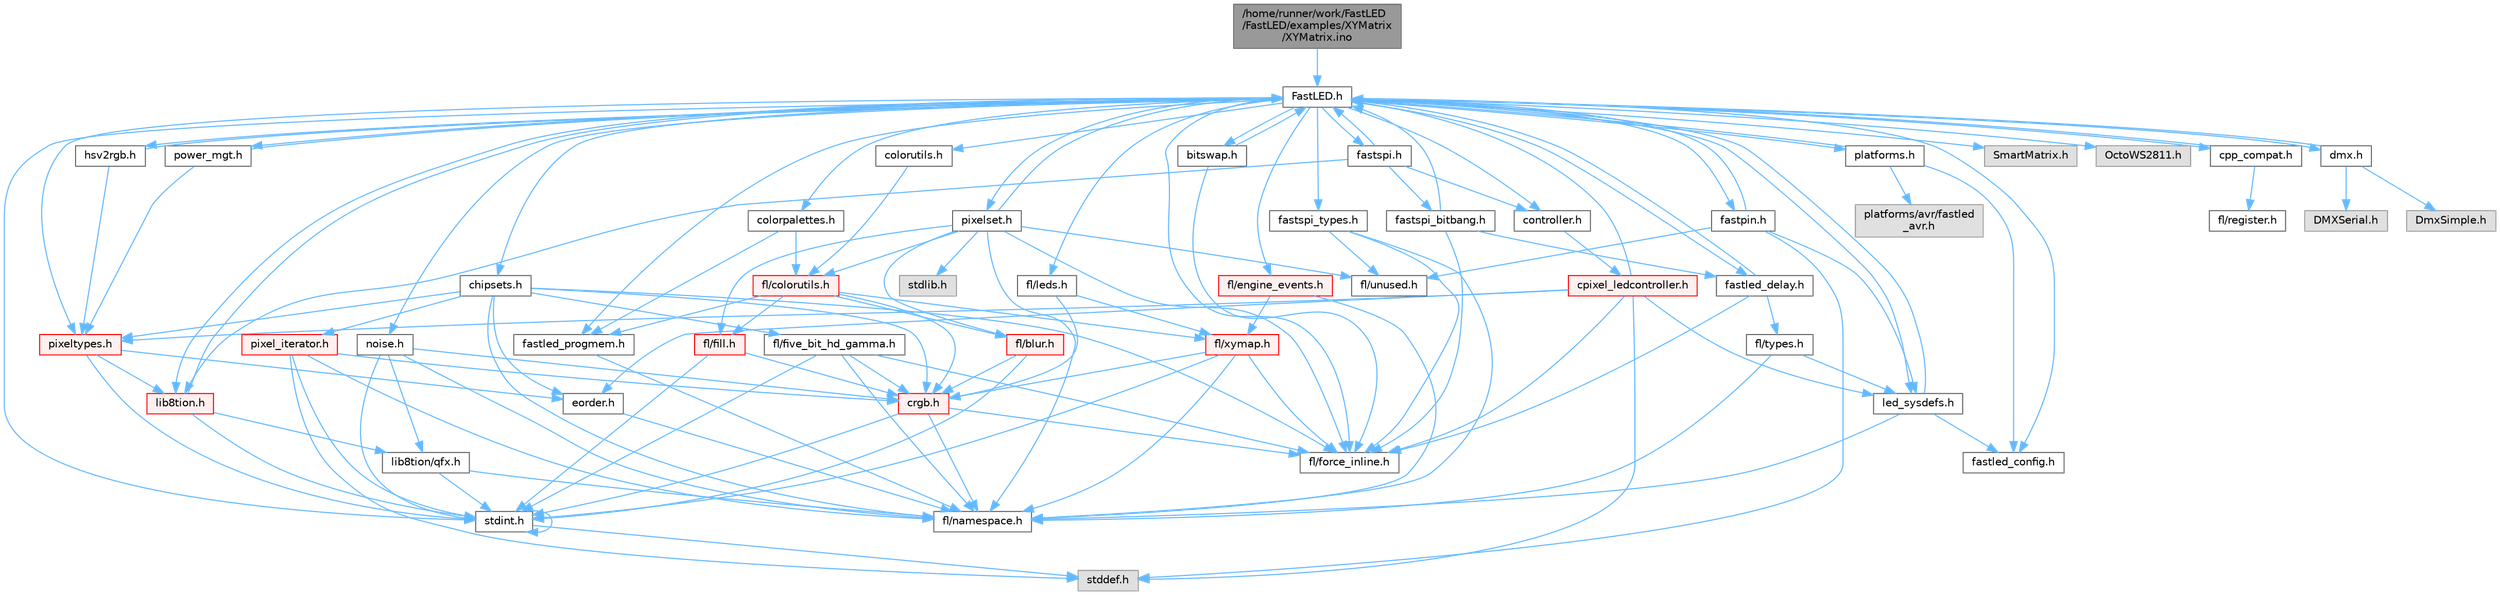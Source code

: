 digraph "/home/runner/work/FastLED/FastLED/examples/XYMatrix/XYMatrix.ino"
{
 // INTERACTIVE_SVG=YES
 // LATEX_PDF_SIZE
  bgcolor="transparent";
  edge [fontname=Helvetica,fontsize=10,labelfontname=Helvetica,labelfontsize=10];
  node [fontname=Helvetica,fontsize=10,shape=box,height=0.2,width=0.4];
  Node1 [id="Node000001",label="/home/runner/work/FastLED\l/FastLED/examples/XYMatrix\l/XYMatrix.ino",height=0.2,width=0.4,color="gray40", fillcolor="grey60", style="filled", fontcolor="black",tooltip="Demonstrates how to use an XY position helper function with a 2D matrix."];
  Node1 -> Node2 [id="edge1_Node000001_Node000002",color="steelblue1",style="solid",tooltip=" "];
  Node2 [id="Node000002",label="FastLED.h",height=0.2,width=0.4,color="grey40", fillcolor="white", style="filled",URL="$db/d97/_fast_l_e_d_8h.html",tooltip="central include file for FastLED, defines the CFastLED class/object"];
  Node2 -> Node3 [id="edge2_Node000002_Node000003",color="steelblue1",style="solid",tooltip=" "];
  Node3 [id="Node000003",label="stdint.h",height=0.2,width=0.4,color="grey40", fillcolor="white", style="filled",URL="$df/dd8/stdint_8h.html",tooltip=" "];
  Node3 -> Node4 [id="edge3_Node000003_Node000004",color="steelblue1",style="solid",tooltip=" "];
  Node4 [id="Node000004",label="stddef.h",height=0.2,width=0.4,color="grey60", fillcolor="#E0E0E0", style="filled",tooltip=" "];
  Node3 -> Node3 [id="edge4_Node000003_Node000003",color="steelblue1",style="solid",tooltip=" "];
  Node2 -> Node5 [id="edge5_Node000002_Node000005",color="steelblue1",style="solid",tooltip=" "];
  Node5 [id="Node000005",label="SmartMatrix.h",height=0.2,width=0.4,color="grey60", fillcolor="#E0E0E0", style="filled",tooltip=" "];
  Node2 -> Node6 [id="edge6_Node000002_Node000006",color="steelblue1",style="solid",tooltip=" "];
  Node6 [id="Node000006",label="OctoWS2811.h",height=0.2,width=0.4,color="grey60", fillcolor="#E0E0E0", style="filled",tooltip=" "];
  Node2 -> Node7 [id="edge7_Node000002_Node000007",color="steelblue1",style="solid",tooltip=" "];
  Node7 [id="Node000007",label="fl/force_inline.h",height=0.2,width=0.4,color="grey40", fillcolor="white", style="filled",URL="$d4/d64/force__inline_8h.html",tooltip=" "];
  Node2 -> Node8 [id="edge8_Node000002_Node000008",color="steelblue1",style="solid",tooltip=" "];
  Node8 [id="Node000008",label="cpp_compat.h",height=0.2,width=0.4,color="grey40", fillcolor="white", style="filled",URL="$d9/d13/cpp__compat_8h.html",tooltip="Compatibility functions based on C++ version."];
  Node8 -> Node2 [id="edge9_Node000008_Node000002",color="steelblue1",style="solid",tooltip=" "];
  Node8 -> Node9 [id="edge10_Node000008_Node000009",color="steelblue1",style="solid",tooltip=" "];
  Node9 [id="Node000009",label="fl/register.h",height=0.2,width=0.4,color="grey40", fillcolor="white", style="filled",URL="$df/d80/register_8h.html",tooltip=" "];
  Node2 -> Node10 [id="edge11_Node000002_Node000010",color="steelblue1",style="solid",tooltip=" "];
  Node10 [id="Node000010",label="fastled_config.h",height=0.2,width=0.4,color="grey40", fillcolor="white", style="filled",URL="$d5/d11/fastled__config_8h.html",tooltip="Contains definitions that can be used to configure FastLED at compile time."];
  Node2 -> Node11 [id="edge12_Node000002_Node000011",color="steelblue1",style="solid",tooltip=" "];
  Node11 [id="Node000011",label="led_sysdefs.h",height=0.2,width=0.4,color="grey40", fillcolor="white", style="filled",URL="$d9/d3e/led__sysdefs_8h.html",tooltip="Determines which platform system definitions to include."];
  Node11 -> Node2 [id="edge13_Node000011_Node000002",color="steelblue1",style="solid",tooltip=" "];
  Node11 -> Node10 [id="edge14_Node000011_Node000010",color="steelblue1",style="solid",tooltip=" "];
  Node11 -> Node12 [id="edge15_Node000011_Node000012",color="steelblue1",style="solid",tooltip=" "];
  Node12 [id="Node000012",label="fl/namespace.h",height=0.2,width=0.4,color="grey40", fillcolor="white", style="filled",URL="$df/d2a/namespace_8h.html",tooltip="Implements the FastLED namespace macros."];
  Node2 -> Node13 [id="edge16_Node000002_Node000013",color="steelblue1",style="solid",tooltip=" "];
  Node13 [id="Node000013",label="fastled_delay.h",height=0.2,width=0.4,color="grey40", fillcolor="white", style="filled",URL="$d0/da8/fastled__delay_8h.html",tooltip="Utility functions and classes for managing delay cycles."];
  Node13 -> Node2 [id="edge17_Node000013_Node000002",color="steelblue1",style="solid",tooltip=" "];
  Node13 -> Node14 [id="edge18_Node000013_Node000014",color="steelblue1",style="solid",tooltip=" "];
  Node14 [id="Node000014",label="fl/types.h",height=0.2,width=0.4,color="grey40", fillcolor="white", style="filled",URL="$d7/da1/fl_2types_8h.html",tooltip=" "];
  Node14 -> Node12 [id="edge19_Node000014_Node000012",color="steelblue1",style="solid",tooltip=" "];
  Node14 -> Node11 [id="edge20_Node000014_Node000011",color="steelblue1",style="solid",tooltip=" "];
  Node13 -> Node7 [id="edge21_Node000013_Node000007",color="steelblue1",style="solid",tooltip=" "];
  Node2 -> Node15 [id="edge22_Node000002_Node000015",color="steelblue1",style="solid",tooltip=" "];
  Node15 [id="Node000015",label="bitswap.h",height=0.2,width=0.4,color="grey40", fillcolor="white", style="filled",URL="$de/ded/bitswap_8h.html",tooltip="Functions for doing a rotation of bits/bytes used by parallel output."];
  Node15 -> Node2 [id="edge23_Node000015_Node000002",color="steelblue1",style="solid",tooltip=" "];
  Node15 -> Node7 [id="edge24_Node000015_Node000007",color="steelblue1",style="solid",tooltip=" "];
  Node2 -> Node16 [id="edge25_Node000002_Node000016",color="steelblue1",style="solid",tooltip=" "];
  Node16 [id="Node000016",label="controller.h",height=0.2,width=0.4,color="grey40", fillcolor="white", style="filled",URL="$d2/dd9/controller_8h.html",tooltip="deprecated: base definitions used by led controllers for writing out led data"];
  Node16 -> Node17 [id="edge26_Node000016_Node000017",color="steelblue1",style="solid",tooltip=" "];
  Node17 [id="Node000017",label="cpixel_ledcontroller.h",height=0.2,width=0.4,color="red", fillcolor="#FFF0F0", style="filled",URL="$d9/d57/cpixel__ledcontroller_8h.html",tooltip="defines the templated version of the CLEDController class"];
  Node17 -> Node4 [id="edge27_Node000017_Node000004",color="steelblue1",style="solid",tooltip=" "];
  Node17 -> Node2 [id="edge28_Node000017_Node000002",color="steelblue1",style="solid",tooltip=" "];
  Node17 -> Node11 [id="edge29_Node000017_Node000011",color="steelblue1",style="solid",tooltip=" "];
  Node17 -> Node18 [id="edge30_Node000017_Node000018",color="steelblue1",style="solid",tooltip=" "];
  Node18 [id="Node000018",label="pixeltypes.h",height=0.2,width=0.4,color="red", fillcolor="#FFF0F0", style="filled",URL="$d2/dba/pixeltypes_8h.html",tooltip="Includes defintions for RGB and HSV pixels."];
  Node18 -> Node3 [id="edge31_Node000018_Node000003",color="steelblue1",style="solid",tooltip=" "];
  Node18 -> Node19 [id="edge32_Node000018_Node000019",color="steelblue1",style="solid",tooltip=" "];
  Node19 [id="Node000019",label="lib8tion.h",height=0.2,width=0.4,color="red", fillcolor="#FFF0F0", style="filled",URL="$df/da5/lib8tion_8h.html",tooltip="Fast, efficient 8-bit math functions specifically designed for high-performance LED programming."];
  Node19 -> Node2 [id="edge33_Node000019_Node000002",color="steelblue1",style="solid",tooltip=" "];
  Node19 -> Node3 [id="edge34_Node000019_Node000003",color="steelblue1",style="solid",tooltip=" "];
  Node19 -> Node22 [id="edge35_Node000019_Node000022",color="steelblue1",style="solid",tooltip=" "];
  Node22 [id="Node000022",label="lib8tion/qfx.h",height=0.2,width=0.4,color="grey40", fillcolor="white", style="filled",URL="$d2/d19/qfx_8h.html",tooltip=" "];
  Node22 -> Node3 [id="edge36_Node000022_Node000003",color="steelblue1",style="solid",tooltip=" "];
  Node22 -> Node12 [id="edge37_Node000022_Node000012",color="steelblue1",style="solid",tooltip=" "];
  Node18 -> Node47 [id="edge38_Node000018_Node000047",color="steelblue1",style="solid",tooltip=" "];
  Node47 [id="Node000047",label="eorder.h",height=0.2,width=0.4,color="grey40", fillcolor="white", style="filled",URL="$db/d07/eorder_8h.html",tooltip="Defines color channel ordering enumerations."];
  Node47 -> Node12 [id="edge39_Node000047_Node000012",color="steelblue1",style="solid",tooltip=" "];
  Node17 -> Node47 [id="edge40_Node000017_Node000047",color="steelblue1",style="solid",tooltip=" "];
  Node17 -> Node7 [id="edge41_Node000017_Node000007",color="steelblue1",style="solid",tooltip=" "];
  Node2 -> Node68 [id="edge42_Node000002_Node000068",color="steelblue1",style="solid",tooltip=" "];
  Node68 [id="Node000068",label="fastpin.h",height=0.2,width=0.4,color="grey40", fillcolor="white", style="filled",URL="$db/d65/fastpin_8h.html",tooltip="Class base definitions for defining fast pin access."];
  Node68 -> Node2 [id="edge43_Node000068_Node000002",color="steelblue1",style="solid",tooltip=" "];
  Node68 -> Node11 [id="edge44_Node000068_Node000011",color="steelblue1",style="solid",tooltip=" "];
  Node68 -> Node4 [id="edge45_Node000068_Node000004",color="steelblue1",style="solid",tooltip=" "];
  Node68 -> Node55 [id="edge46_Node000068_Node000055",color="steelblue1",style="solid",tooltip=" "];
  Node55 [id="Node000055",label="fl/unused.h",height=0.2,width=0.4,color="grey40", fillcolor="white", style="filled",URL="$d8/d4b/unused_8h.html",tooltip=" "];
  Node2 -> Node69 [id="edge47_Node000002_Node000069",color="steelblue1",style="solid",tooltip=" "];
  Node69 [id="Node000069",label="fastspi_types.h",height=0.2,width=0.4,color="grey40", fillcolor="white", style="filled",URL="$d2/ddb/fastspi__types_8h.html",tooltip="Data types and constants used by SPI interfaces."];
  Node69 -> Node7 [id="edge48_Node000069_Node000007",color="steelblue1",style="solid",tooltip=" "];
  Node69 -> Node12 [id="edge49_Node000069_Node000012",color="steelblue1",style="solid",tooltip=" "];
  Node69 -> Node55 [id="edge50_Node000069_Node000055",color="steelblue1",style="solid",tooltip=" "];
  Node2 -> Node70 [id="edge51_Node000002_Node000070",color="steelblue1",style="solid",tooltip=" "];
  Node70 [id="Node000070",label="dmx.h",height=0.2,width=0.4,color="grey40", fillcolor="white", style="filled",URL="$d3/de1/dmx_8h.html",tooltip="Defines the DMX512-based LED controllers."];
  Node70 -> Node2 [id="edge52_Node000070_Node000002",color="steelblue1",style="solid",tooltip=" "];
  Node70 -> Node71 [id="edge53_Node000070_Node000071",color="steelblue1",style="solid",tooltip=" "];
  Node71 [id="Node000071",label="DmxSimple.h",height=0.2,width=0.4,color="grey60", fillcolor="#E0E0E0", style="filled",tooltip=" "];
  Node70 -> Node72 [id="edge54_Node000070_Node000072",color="steelblue1",style="solid",tooltip=" "];
  Node72 [id="Node000072",label="DMXSerial.h",height=0.2,width=0.4,color="grey60", fillcolor="#E0E0E0", style="filled",tooltip=" "];
  Node2 -> Node73 [id="edge55_Node000002_Node000073",color="steelblue1",style="solid",tooltip=" "];
  Node73 [id="Node000073",label="platforms.h",height=0.2,width=0.4,color="grey40", fillcolor="white", style="filled",URL="$da/dc9/platforms_8h.html",tooltip="Determines which platforms headers to include."];
  Node73 -> Node2 [id="edge56_Node000073_Node000002",color="steelblue1",style="solid",tooltip=" "];
  Node73 -> Node10 [id="edge57_Node000073_Node000010",color="steelblue1",style="solid",tooltip=" "];
  Node73 -> Node74 [id="edge58_Node000073_Node000074",color="steelblue1",style="solid",tooltip=" "];
  Node74 [id="Node000074",label="platforms/avr/fastled\l_avr.h",height=0.2,width=0.4,color="grey60", fillcolor="#E0E0E0", style="filled",tooltip=" "];
  Node2 -> Node75 [id="edge59_Node000002_Node000075",color="steelblue1",style="solid",tooltip=" "];
  Node75 [id="Node000075",label="fastled_progmem.h",height=0.2,width=0.4,color="grey40", fillcolor="white", style="filled",URL="$df/dab/fastled__progmem_8h.html",tooltip="Wrapper definitions to allow seamless use of PROGMEM in environments that have it."];
  Node75 -> Node12 [id="edge60_Node000075_Node000012",color="steelblue1",style="solid",tooltip=" "];
  Node2 -> Node19 [id="edge61_Node000002_Node000019",color="steelblue1",style="solid",tooltip=" "];
  Node2 -> Node18 [id="edge62_Node000002_Node000018",color="steelblue1",style="solid",tooltip=" "];
  Node2 -> Node76 [id="edge63_Node000002_Node000076",color="steelblue1",style="solid",tooltip=" "];
  Node76 [id="Node000076",label="hsv2rgb.h",height=0.2,width=0.4,color="grey40", fillcolor="white", style="filled",URL="$de/d9a/hsv2rgb_8h.html",tooltip="Functions to convert from the HSV colorspace to the RGB colorspace."];
  Node76 -> Node2 [id="edge64_Node000076_Node000002",color="steelblue1",style="solid",tooltip=" "];
  Node76 -> Node18 [id="edge65_Node000076_Node000018",color="steelblue1",style="solid",tooltip=" "];
  Node2 -> Node77 [id="edge66_Node000002_Node000077",color="steelblue1",style="solid",tooltip=" "];
  Node77 [id="Node000077",label="colorutils.h",height=0.2,width=0.4,color="grey40", fillcolor="white", style="filled",URL="$d1/dfb/colorutils_8h.html",tooltip=" "];
  Node77 -> Node78 [id="edge67_Node000077_Node000078",color="steelblue1",style="solid",tooltip=" "];
  Node78 [id="Node000078",label="fl/colorutils.h",height=0.2,width=0.4,color="red", fillcolor="#FFF0F0", style="filled",URL="$d7/df9/fl_2colorutils_8h.html",tooltip="Utility functions for color fill, palettes, blending, and more."];
  Node78 -> Node41 [id="edge68_Node000078_Node000041",color="steelblue1",style="solid",tooltip=" "];
  Node41 [id="Node000041",label="crgb.h",height=0.2,width=0.4,color="red", fillcolor="#FFF0F0", style="filled",URL="$db/dd1/crgb_8h.html",tooltip="Defines the red, green, and blue (RGB) pixel struct."];
  Node41 -> Node3 [id="edge69_Node000041_Node000003",color="steelblue1",style="solid",tooltip=" "];
  Node41 -> Node12 [id="edge70_Node000041_Node000012",color="steelblue1",style="solid",tooltip=" "];
  Node41 -> Node7 [id="edge71_Node000041_Node000007",color="steelblue1",style="solid",tooltip=" "];
  Node78 -> Node75 [id="edge72_Node000078_Node000075",color="steelblue1",style="solid",tooltip=" "];
  Node78 -> Node79 [id="edge73_Node000078_Node000079",color="steelblue1",style="solid",tooltip=" "];
  Node79 [id="Node000079",label="fl/blur.h",height=0.2,width=0.4,color="red", fillcolor="#FFF0F0", style="filled",URL="$d4/df5/blur_8h.html",tooltip=" "];
  Node79 -> Node3 [id="edge74_Node000079_Node000003",color="steelblue1",style="solid",tooltip=" "];
  Node79 -> Node41 [id="edge75_Node000079_Node000041",color="steelblue1",style="solid",tooltip=" "];
  Node78 -> Node82 [id="edge76_Node000078_Node000082",color="steelblue1",style="solid",tooltip=" "];
  Node82 [id="Node000082",label="fl/fill.h",height=0.2,width=0.4,color="red", fillcolor="#FFF0F0", style="filled",URL="$d2/d78/fill_8h.html",tooltip=" "];
  Node82 -> Node41 [id="edge77_Node000082_Node000041",color="steelblue1",style="solid",tooltip=" "];
  Node82 -> Node3 [id="edge78_Node000082_Node000003",color="steelblue1",style="solid",tooltip=" "];
  Node78 -> Node65 [id="edge79_Node000078_Node000065",color="steelblue1",style="solid",tooltip=" "];
  Node65 [id="Node000065",label="fl/xymap.h",height=0.2,width=0.4,color="red", fillcolor="#FFF0F0", style="filled",URL="$da/d61/xymap_8h.html",tooltip=" "];
  Node65 -> Node3 [id="edge80_Node000065_Node000003",color="steelblue1",style="solid",tooltip=" "];
  Node65 -> Node41 [id="edge81_Node000065_Node000041",color="steelblue1",style="solid",tooltip=" "];
  Node65 -> Node7 [id="edge82_Node000065_Node000007",color="steelblue1",style="solid",tooltip=" "];
  Node65 -> Node12 [id="edge83_Node000065_Node000012",color="steelblue1",style="solid",tooltip=" "];
  Node2 -> Node83 [id="edge84_Node000002_Node000083",color="steelblue1",style="solid",tooltip=" "];
  Node83 [id="Node000083",label="pixelset.h",height=0.2,width=0.4,color="grey40", fillcolor="white", style="filled",URL="$d4/d46/pixelset_8h.html",tooltip="Declares classes for managing logical groups of LEDs."];
  Node83 -> Node7 [id="edge85_Node000083_Node000007",color="steelblue1",style="solid",tooltip=" "];
  Node83 -> Node12 [id="edge86_Node000083_Node000012",color="steelblue1",style="solid",tooltip=" "];
  Node83 -> Node55 [id="edge87_Node000083_Node000055",color="steelblue1",style="solid",tooltip=" "];
  Node83 -> Node78 [id="edge88_Node000083_Node000078",color="steelblue1",style="solid",tooltip=" "];
  Node83 -> Node82 [id="edge89_Node000083_Node000082",color="steelblue1",style="solid",tooltip=" "];
  Node83 -> Node79 [id="edge90_Node000083_Node000079",color="steelblue1",style="solid",tooltip=" "];
  Node83 -> Node2 [id="edge91_Node000083_Node000002",color="steelblue1",style="solid",tooltip=" "];
  Node83 -> Node84 [id="edge92_Node000083_Node000084",color="steelblue1",style="solid",tooltip=" "];
  Node84 [id="Node000084",label="stdlib.h",height=0.2,width=0.4,color="grey60", fillcolor="#E0E0E0", style="filled",tooltip=" "];
  Node2 -> Node85 [id="edge93_Node000002_Node000085",color="steelblue1",style="solid",tooltip=" "];
  Node85 [id="Node000085",label="colorpalettes.h",height=0.2,width=0.4,color="grey40", fillcolor="white", style="filled",URL="$dc/dcc/colorpalettes_8h.html",tooltip="Declarations for the predefined color palettes supplied by FastLED."];
  Node85 -> Node78 [id="edge94_Node000085_Node000078",color="steelblue1",style="solid",tooltip=" "];
  Node85 -> Node75 [id="edge95_Node000085_Node000075",color="steelblue1",style="solid",tooltip=" "];
  Node2 -> Node86 [id="edge96_Node000002_Node000086",color="steelblue1",style="solid",tooltip=" "];
  Node86 [id="Node000086",label="noise.h",height=0.2,width=0.4,color="grey40", fillcolor="white", style="filled",URL="$d1/d31/noise_8h.html",tooltip="Functions to generate and fill arrays with noise."];
  Node86 -> Node3 [id="edge97_Node000086_Node000003",color="steelblue1",style="solid",tooltip=" "];
  Node86 -> Node41 [id="edge98_Node000086_Node000041",color="steelblue1",style="solid",tooltip=" "];
  Node86 -> Node12 [id="edge99_Node000086_Node000012",color="steelblue1",style="solid",tooltip=" "];
  Node86 -> Node22 [id="edge100_Node000086_Node000022",color="steelblue1",style="solid",tooltip=" "];
  Node2 -> Node87 [id="edge101_Node000002_Node000087",color="steelblue1",style="solid",tooltip=" "];
  Node87 [id="Node000087",label="power_mgt.h",height=0.2,width=0.4,color="grey40", fillcolor="white", style="filled",URL="$dc/d5b/power__mgt_8h.html",tooltip="Functions to limit the power used by FastLED."];
  Node87 -> Node2 [id="edge102_Node000087_Node000002",color="steelblue1",style="solid",tooltip=" "];
  Node87 -> Node18 [id="edge103_Node000087_Node000018",color="steelblue1",style="solid",tooltip=" "];
  Node2 -> Node88 [id="edge104_Node000002_Node000088",color="steelblue1",style="solid",tooltip=" "];
  Node88 [id="Node000088",label="fastspi.h",height=0.2,width=0.4,color="grey40", fillcolor="white", style="filled",URL="$d6/ddc/fastspi_8h.html",tooltip="Serial peripheral interface (SPI) definitions per platform."];
  Node88 -> Node2 [id="edge105_Node000088_Node000002",color="steelblue1",style="solid",tooltip=" "];
  Node88 -> Node16 [id="edge106_Node000088_Node000016",color="steelblue1",style="solid",tooltip=" "];
  Node88 -> Node19 [id="edge107_Node000088_Node000019",color="steelblue1",style="solid",tooltip=" "];
  Node88 -> Node89 [id="edge108_Node000088_Node000089",color="steelblue1",style="solid",tooltip=" "];
  Node89 [id="Node000089",label="fastspi_bitbang.h",height=0.2,width=0.4,color="grey40", fillcolor="white", style="filled",URL="$d9/d8d/fastspi__bitbang_8h.html",tooltip="Software SPI (aka bit-banging) support."];
  Node89 -> Node2 [id="edge109_Node000089_Node000002",color="steelblue1",style="solid",tooltip=" "];
  Node89 -> Node13 [id="edge110_Node000089_Node000013",color="steelblue1",style="solid",tooltip=" "];
  Node89 -> Node7 [id="edge111_Node000089_Node000007",color="steelblue1",style="solid",tooltip=" "];
  Node2 -> Node90 [id="edge112_Node000002_Node000090",color="steelblue1",style="solid",tooltip=" "];
  Node90 [id="Node000090",label="chipsets.h",height=0.2,width=0.4,color="grey40", fillcolor="white", style="filled",URL="$db/d66/chipsets_8h.html",tooltip="Contains the bulk of the definitions for the various LED chipsets supported."];
  Node90 -> Node18 [id="edge113_Node000090_Node000018",color="steelblue1",style="solid",tooltip=" "];
  Node90 -> Node51 [id="edge114_Node000090_Node000051",color="steelblue1",style="solid",tooltip=" "];
  Node51 [id="Node000051",label="fl/five_bit_hd_gamma.h",height=0.2,width=0.4,color="grey40", fillcolor="white", style="filled",URL="$dc/d44/five__bit__hd__gamma_8h.html",tooltip="Declares functions for five-bit gamma correction."];
  Node51 -> Node3 [id="edge115_Node000051_Node000003",color="steelblue1",style="solid",tooltip=" "];
  Node51 -> Node41 [id="edge116_Node000051_Node000041",color="steelblue1",style="solid",tooltip=" "];
  Node51 -> Node7 [id="edge117_Node000051_Node000007",color="steelblue1",style="solid",tooltip=" "];
  Node51 -> Node12 [id="edge118_Node000051_Node000012",color="steelblue1",style="solid",tooltip=" "];
  Node90 -> Node7 [id="edge119_Node000090_Node000007",color="steelblue1",style="solid",tooltip=" "];
  Node90 -> Node53 [id="edge120_Node000090_Node000053",color="steelblue1",style="solid",tooltip=" "];
  Node53 [id="Node000053",label="pixel_iterator.h",height=0.2,width=0.4,color="red", fillcolor="#FFF0F0", style="filled",URL="$d8/d6c/pixel__iterator_8h.html",tooltip="Non-templated low level pixel data writing class."];
  Node53 -> Node4 [id="edge121_Node000053_Node000004",color="steelblue1",style="solid",tooltip=" "];
  Node53 -> Node3 [id="edge122_Node000053_Node000003",color="steelblue1",style="solid",tooltip=" "];
  Node53 -> Node12 [id="edge123_Node000053_Node000012",color="steelblue1",style="solid",tooltip=" "];
  Node53 -> Node41 [id="edge124_Node000053_Node000041",color="steelblue1",style="solid",tooltip=" "];
  Node90 -> Node41 [id="edge125_Node000090_Node000041",color="steelblue1",style="solid",tooltip=" "];
  Node90 -> Node47 [id="edge126_Node000090_Node000047",color="steelblue1",style="solid",tooltip=" "];
  Node90 -> Node12 [id="edge127_Node000090_Node000012",color="steelblue1",style="solid",tooltip=" "];
  Node2 -> Node56 [id="edge128_Node000002_Node000056",color="steelblue1",style="solid",tooltip=" "];
  Node56 [id="Node000056",label="fl/engine_events.h",height=0.2,width=0.4,color="red", fillcolor="#FFF0F0", style="filled",URL="$db/dc0/engine__events_8h.html",tooltip=" "];
  Node56 -> Node12 [id="edge129_Node000056_Node000012",color="steelblue1",style="solid",tooltip=" "];
  Node56 -> Node65 [id="edge130_Node000056_Node000065",color="steelblue1",style="solid",tooltip=" "];
  Node2 -> Node91 [id="edge131_Node000002_Node000091",color="steelblue1",style="solid",tooltip=" "];
  Node91 [id="Node000091",label="fl/leds.h",height=0.2,width=0.4,color="grey40", fillcolor="white", style="filled",URL="$da/d78/leds_8h.html",tooltip=" "];
  Node91 -> Node41 [id="edge132_Node000091_Node000041",color="steelblue1",style="solid",tooltip=" "];
  Node91 -> Node65 [id="edge133_Node000091_Node000065",color="steelblue1",style="solid",tooltip=" "];
}
